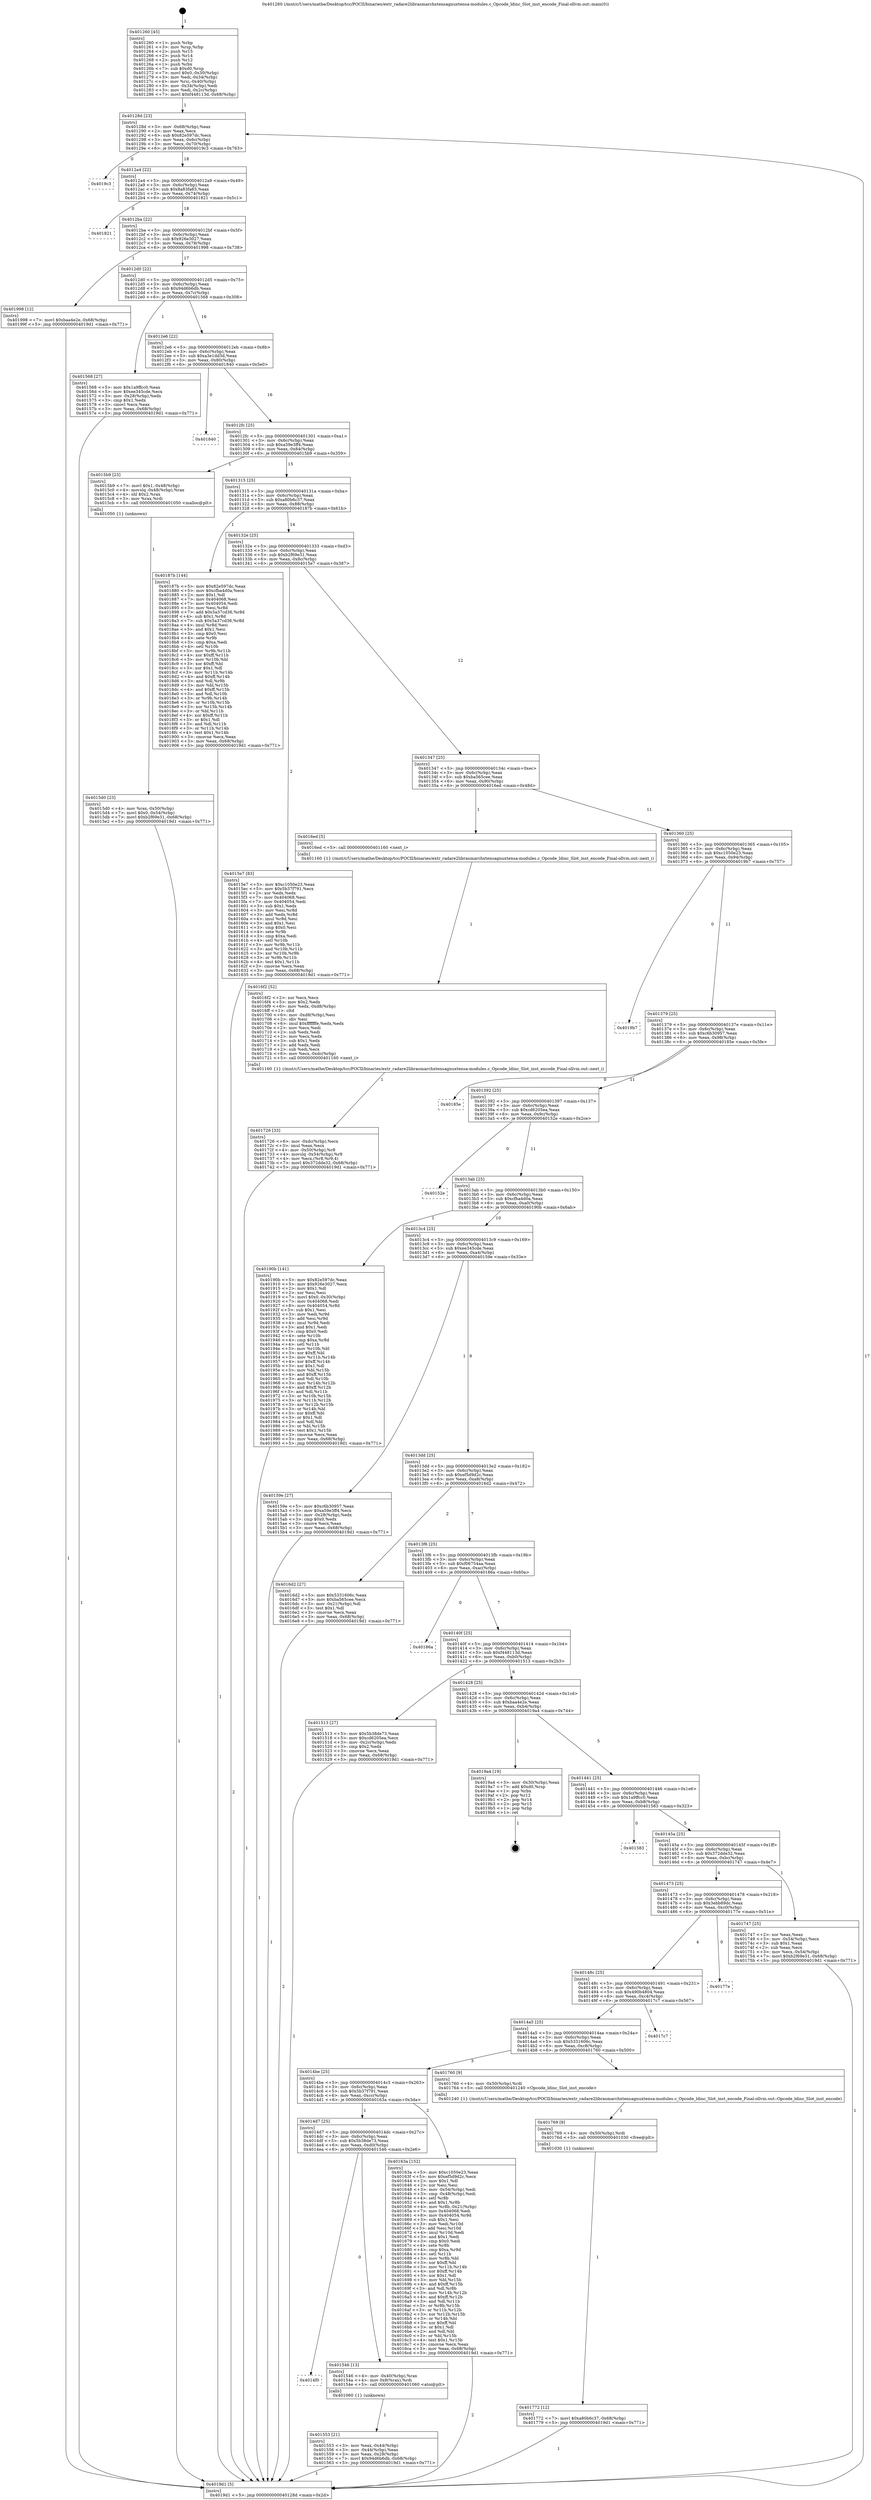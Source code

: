 digraph "0x401260" {
  label = "0x401260 (/mnt/c/Users/mathe/Desktop/tcc/POCII/binaries/extr_radare2librasmarchxtensagnuxtensa-modules.c_Opcode_ldinc_Slot_inst_encode_Final-ollvm.out::main(0))"
  labelloc = "t"
  node[shape=record]

  Entry [label="",width=0.3,height=0.3,shape=circle,fillcolor=black,style=filled]
  "0x40128d" [label="{
     0x40128d [23]\l
     | [instrs]\l
     &nbsp;&nbsp;0x40128d \<+3\>: mov -0x68(%rbp),%eax\l
     &nbsp;&nbsp;0x401290 \<+2\>: mov %eax,%ecx\l
     &nbsp;&nbsp;0x401292 \<+6\>: sub $0x82e597dc,%ecx\l
     &nbsp;&nbsp;0x401298 \<+3\>: mov %eax,-0x6c(%rbp)\l
     &nbsp;&nbsp;0x40129b \<+3\>: mov %ecx,-0x70(%rbp)\l
     &nbsp;&nbsp;0x40129e \<+6\>: je 00000000004019c3 \<main+0x763\>\l
  }"]
  "0x4019c3" [label="{
     0x4019c3\l
  }", style=dashed]
  "0x4012a4" [label="{
     0x4012a4 [22]\l
     | [instrs]\l
     &nbsp;&nbsp;0x4012a4 \<+5\>: jmp 00000000004012a9 \<main+0x49\>\l
     &nbsp;&nbsp;0x4012a9 \<+3\>: mov -0x6c(%rbp),%eax\l
     &nbsp;&nbsp;0x4012ac \<+5\>: sub $0x8a83fa65,%eax\l
     &nbsp;&nbsp;0x4012b1 \<+3\>: mov %eax,-0x74(%rbp)\l
     &nbsp;&nbsp;0x4012b4 \<+6\>: je 0000000000401821 \<main+0x5c1\>\l
  }"]
  Exit [label="",width=0.3,height=0.3,shape=circle,fillcolor=black,style=filled,peripheries=2]
  "0x401821" [label="{
     0x401821\l
  }", style=dashed]
  "0x4012ba" [label="{
     0x4012ba [22]\l
     | [instrs]\l
     &nbsp;&nbsp;0x4012ba \<+5\>: jmp 00000000004012bf \<main+0x5f\>\l
     &nbsp;&nbsp;0x4012bf \<+3\>: mov -0x6c(%rbp),%eax\l
     &nbsp;&nbsp;0x4012c2 \<+5\>: sub $0x926e3027,%eax\l
     &nbsp;&nbsp;0x4012c7 \<+3\>: mov %eax,-0x78(%rbp)\l
     &nbsp;&nbsp;0x4012ca \<+6\>: je 0000000000401998 \<main+0x738\>\l
  }"]
  "0x401772" [label="{
     0x401772 [12]\l
     | [instrs]\l
     &nbsp;&nbsp;0x401772 \<+7\>: movl $0xa80b6c37,-0x68(%rbp)\l
     &nbsp;&nbsp;0x401779 \<+5\>: jmp 00000000004019d1 \<main+0x771\>\l
  }"]
  "0x401998" [label="{
     0x401998 [12]\l
     | [instrs]\l
     &nbsp;&nbsp;0x401998 \<+7\>: movl $0xbaa4e2e,-0x68(%rbp)\l
     &nbsp;&nbsp;0x40199f \<+5\>: jmp 00000000004019d1 \<main+0x771\>\l
  }"]
  "0x4012d0" [label="{
     0x4012d0 [22]\l
     | [instrs]\l
     &nbsp;&nbsp;0x4012d0 \<+5\>: jmp 00000000004012d5 \<main+0x75\>\l
     &nbsp;&nbsp;0x4012d5 \<+3\>: mov -0x6c(%rbp),%eax\l
     &nbsp;&nbsp;0x4012d8 \<+5\>: sub $0x94d6b6db,%eax\l
     &nbsp;&nbsp;0x4012dd \<+3\>: mov %eax,-0x7c(%rbp)\l
     &nbsp;&nbsp;0x4012e0 \<+6\>: je 0000000000401568 \<main+0x308\>\l
  }"]
  "0x401769" [label="{
     0x401769 [9]\l
     | [instrs]\l
     &nbsp;&nbsp;0x401769 \<+4\>: mov -0x50(%rbp),%rdi\l
     &nbsp;&nbsp;0x40176d \<+5\>: call 0000000000401030 \<free@plt\>\l
     | [calls]\l
     &nbsp;&nbsp;0x401030 \{1\} (unknown)\l
  }"]
  "0x401568" [label="{
     0x401568 [27]\l
     | [instrs]\l
     &nbsp;&nbsp;0x401568 \<+5\>: mov $0x1a9ffcc0,%eax\l
     &nbsp;&nbsp;0x40156d \<+5\>: mov $0xee345cde,%ecx\l
     &nbsp;&nbsp;0x401572 \<+3\>: mov -0x28(%rbp),%edx\l
     &nbsp;&nbsp;0x401575 \<+3\>: cmp $0x1,%edx\l
     &nbsp;&nbsp;0x401578 \<+3\>: cmovl %ecx,%eax\l
     &nbsp;&nbsp;0x40157b \<+3\>: mov %eax,-0x68(%rbp)\l
     &nbsp;&nbsp;0x40157e \<+5\>: jmp 00000000004019d1 \<main+0x771\>\l
  }"]
  "0x4012e6" [label="{
     0x4012e6 [22]\l
     | [instrs]\l
     &nbsp;&nbsp;0x4012e6 \<+5\>: jmp 00000000004012eb \<main+0x8b\>\l
     &nbsp;&nbsp;0x4012eb \<+3\>: mov -0x6c(%rbp),%eax\l
     &nbsp;&nbsp;0x4012ee \<+5\>: sub $0xa3e1dd3d,%eax\l
     &nbsp;&nbsp;0x4012f3 \<+3\>: mov %eax,-0x80(%rbp)\l
     &nbsp;&nbsp;0x4012f6 \<+6\>: je 0000000000401840 \<main+0x5e0\>\l
  }"]
  "0x401726" [label="{
     0x401726 [33]\l
     | [instrs]\l
     &nbsp;&nbsp;0x401726 \<+6\>: mov -0xdc(%rbp),%ecx\l
     &nbsp;&nbsp;0x40172c \<+3\>: imul %eax,%ecx\l
     &nbsp;&nbsp;0x40172f \<+4\>: mov -0x50(%rbp),%r8\l
     &nbsp;&nbsp;0x401733 \<+4\>: movslq -0x54(%rbp),%r9\l
     &nbsp;&nbsp;0x401737 \<+4\>: mov %ecx,(%r8,%r9,4)\l
     &nbsp;&nbsp;0x40173b \<+7\>: movl $0x372dde32,-0x68(%rbp)\l
     &nbsp;&nbsp;0x401742 \<+5\>: jmp 00000000004019d1 \<main+0x771\>\l
  }"]
  "0x401840" [label="{
     0x401840\l
  }", style=dashed]
  "0x4012fc" [label="{
     0x4012fc [25]\l
     | [instrs]\l
     &nbsp;&nbsp;0x4012fc \<+5\>: jmp 0000000000401301 \<main+0xa1\>\l
     &nbsp;&nbsp;0x401301 \<+3\>: mov -0x6c(%rbp),%eax\l
     &nbsp;&nbsp;0x401304 \<+5\>: sub $0xa59e3ff4,%eax\l
     &nbsp;&nbsp;0x401309 \<+6\>: mov %eax,-0x84(%rbp)\l
     &nbsp;&nbsp;0x40130f \<+6\>: je 00000000004015b9 \<main+0x359\>\l
  }"]
  "0x4016f2" [label="{
     0x4016f2 [52]\l
     | [instrs]\l
     &nbsp;&nbsp;0x4016f2 \<+2\>: xor %ecx,%ecx\l
     &nbsp;&nbsp;0x4016f4 \<+5\>: mov $0x2,%edx\l
     &nbsp;&nbsp;0x4016f9 \<+6\>: mov %edx,-0xd8(%rbp)\l
     &nbsp;&nbsp;0x4016ff \<+1\>: cltd\l
     &nbsp;&nbsp;0x401700 \<+6\>: mov -0xd8(%rbp),%esi\l
     &nbsp;&nbsp;0x401706 \<+2\>: idiv %esi\l
     &nbsp;&nbsp;0x401708 \<+6\>: imul $0xfffffffe,%edx,%edx\l
     &nbsp;&nbsp;0x40170e \<+2\>: mov %ecx,%edi\l
     &nbsp;&nbsp;0x401710 \<+2\>: sub %edx,%edi\l
     &nbsp;&nbsp;0x401712 \<+2\>: mov %ecx,%edx\l
     &nbsp;&nbsp;0x401714 \<+3\>: sub $0x1,%edx\l
     &nbsp;&nbsp;0x401717 \<+2\>: add %edx,%edi\l
     &nbsp;&nbsp;0x401719 \<+2\>: sub %edi,%ecx\l
     &nbsp;&nbsp;0x40171b \<+6\>: mov %ecx,-0xdc(%rbp)\l
     &nbsp;&nbsp;0x401721 \<+5\>: call 0000000000401160 \<next_i\>\l
     | [calls]\l
     &nbsp;&nbsp;0x401160 \{1\} (/mnt/c/Users/mathe/Desktop/tcc/POCII/binaries/extr_radare2librasmarchxtensagnuxtensa-modules.c_Opcode_ldinc_Slot_inst_encode_Final-ollvm.out::next_i)\l
  }"]
  "0x4015b9" [label="{
     0x4015b9 [23]\l
     | [instrs]\l
     &nbsp;&nbsp;0x4015b9 \<+7\>: movl $0x1,-0x48(%rbp)\l
     &nbsp;&nbsp;0x4015c0 \<+4\>: movslq -0x48(%rbp),%rax\l
     &nbsp;&nbsp;0x4015c4 \<+4\>: shl $0x2,%rax\l
     &nbsp;&nbsp;0x4015c8 \<+3\>: mov %rax,%rdi\l
     &nbsp;&nbsp;0x4015cb \<+5\>: call 0000000000401050 \<malloc@plt\>\l
     | [calls]\l
     &nbsp;&nbsp;0x401050 \{1\} (unknown)\l
  }"]
  "0x401315" [label="{
     0x401315 [25]\l
     | [instrs]\l
     &nbsp;&nbsp;0x401315 \<+5\>: jmp 000000000040131a \<main+0xba\>\l
     &nbsp;&nbsp;0x40131a \<+3\>: mov -0x6c(%rbp),%eax\l
     &nbsp;&nbsp;0x40131d \<+5\>: sub $0xa80b6c37,%eax\l
     &nbsp;&nbsp;0x401322 \<+6\>: mov %eax,-0x88(%rbp)\l
     &nbsp;&nbsp;0x401328 \<+6\>: je 000000000040187b \<main+0x61b\>\l
  }"]
  "0x4015d0" [label="{
     0x4015d0 [23]\l
     | [instrs]\l
     &nbsp;&nbsp;0x4015d0 \<+4\>: mov %rax,-0x50(%rbp)\l
     &nbsp;&nbsp;0x4015d4 \<+7\>: movl $0x0,-0x54(%rbp)\l
     &nbsp;&nbsp;0x4015db \<+7\>: movl $0xb2f69e31,-0x68(%rbp)\l
     &nbsp;&nbsp;0x4015e2 \<+5\>: jmp 00000000004019d1 \<main+0x771\>\l
  }"]
  "0x40187b" [label="{
     0x40187b [144]\l
     | [instrs]\l
     &nbsp;&nbsp;0x40187b \<+5\>: mov $0x82e597dc,%eax\l
     &nbsp;&nbsp;0x401880 \<+5\>: mov $0xcfba4d0a,%ecx\l
     &nbsp;&nbsp;0x401885 \<+2\>: mov $0x1,%dl\l
     &nbsp;&nbsp;0x401887 \<+7\>: mov 0x404068,%esi\l
     &nbsp;&nbsp;0x40188e \<+7\>: mov 0x404054,%edi\l
     &nbsp;&nbsp;0x401895 \<+3\>: mov %esi,%r8d\l
     &nbsp;&nbsp;0x401898 \<+7\>: add $0x5a37cd36,%r8d\l
     &nbsp;&nbsp;0x40189f \<+4\>: sub $0x1,%r8d\l
     &nbsp;&nbsp;0x4018a3 \<+7\>: sub $0x5a37cd36,%r8d\l
     &nbsp;&nbsp;0x4018aa \<+4\>: imul %r8d,%esi\l
     &nbsp;&nbsp;0x4018ae \<+3\>: and $0x1,%esi\l
     &nbsp;&nbsp;0x4018b1 \<+3\>: cmp $0x0,%esi\l
     &nbsp;&nbsp;0x4018b4 \<+4\>: sete %r9b\l
     &nbsp;&nbsp;0x4018b8 \<+3\>: cmp $0xa,%edi\l
     &nbsp;&nbsp;0x4018bb \<+4\>: setl %r10b\l
     &nbsp;&nbsp;0x4018bf \<+3\>: mov %r9b,%r11b\l
     &nbsp;&nbsp;0x4018c2 \<+4\>: xor $0xff,%r11b\l
     &nbsp;&nbsp;0x4018c6 \<+3\>: mov %r10b,%bl\l
     &nbsp;&nbsp;0x4018c9 \<+3\>: xor $0xff,%bl\l
     &nbsp;&nbsp;0x4018cc \<+3\>: xor $0x1,%dl\l
     &nbsp;&nbsp;0x4018cf \<+3\>: mov %r11b,%r14b\l
     &nbsp;&nbsp;0x4018d2 \<+4\>: and $0xff,%r14b\l
     &nbsp;&nbsp;0x4018d6 \<+3\>: and %dl,%r9b\l
     &nbsp;&nbsp;0x4018d9 \<+3\>: mov %bl,%r15b\l
     &nbsp;&nbsp;0x4018dc \<+4\>: and $0xff,%r15b\l
     &nbsp;&nbsp;0x4018e0 \<+3\>: and %dl,%r10b\l
     &nbsp;&nbsp;0x4018e3 \<+3\>: or %r9b,%r14b\l
     &nbsp;&nbsp;0x4018e6 \<+3\>: or %r10b,%r15b\l
     &nbsp;&nbsp;0x4018e9 \<+3\>: xor %r15b,%r14b\l
     &nbsp;&nbsp;0x4018ec \<+3\>: or %bl,%r11b\l
     &nbsp;&nbsp;0x4018ef \<+4\>: xor $0xff,%r11b\l
     &nbsp;&nbsp;0x4018f3 \<+3\>: or $0x1,%dl\l
     &nbsp;&nbsp;0x4018f6 \<+3\>: and %dl,%r11b\l
     &nbsp;&nbsp;0x4018f9 \<+3\>: or %r11b,%r14b\l
     &nbsp;&nbsp;0x4018fc \<+4\>: test $0x1,%r14b\l
     &nbsp;&nbsp;0x401900 \<+3\>: cmovne %ecx,%eax\l
     &nbsp;&nbsp;0x401903 \<+3\>: mov %eax,-0x68(%rbp)\l
     &nbsp;&nbsp;0x401906 \<+5\>: jmp 00000000004019d1 \<main+0x771\>\l
  }"]
  "0x40132e" [label="{
     0x40132e [25]\l
     | [instrs]\l
     &nbsp;&nbsp;0x40132e \<+5\>: jmp 0000000000401333 \<main+0xd3\>\l
     &nbsp;&nbsp;0x401333 \<+3\>: mov -0x6c(%rbp),%eax\l
     &nbsp;&nbsp;0x401336 \<+5\>: sub $0xb2f69e31,%eax\l
     &nbsp;&nbsp;0x40133b \<+6\>: mov %eax,-0x8c(%rbp)\l
     &nbsp;&nbsp;0x401341 \<+6\>: je 00000000004015e7 \<main+0x387\>\l
  }"]
  "0x401553" [label="{
     0x401553 [21]\l
     | [instrs]\l
     &nbsp;&nbsp;0x401553 \<+3\>: mov %eax,-0x44(%rbp)\l
     &nbsp;&nbsp;0x401556 \<+3\>: mov -0x44(%rbp),%eax\l
     &nbsp;&nbsp;0x401559 \<+3\>: mov %eax,-0x28(%rbp)\l
     &nbsp;&nbsp;0x40155c \<+7\>: movl $0x94d6b6db,-0x68(%rbp)\l
     &nbsp;&nbsp;0x401563 \<+5\>: jmp 00000000004019d1 \<main+0x771\>\l
  }"]
  "0x4015e7" [label="{
     0x4015e7 [83]\l
     | [instrs]\l
     &nbsp;&nbsp;0x4015e7 \<+5\>: mov $0xc1050e23,%eax\l
     &nbsp;&nbsp;0x4015ec \<+5\>: mov $0x5b37f791,%ecx\l
     &nbsp;&nbsp;0x4015f1 \<+2\>: xor %edx,%edx\l
     &nbsp;&nbsp;0x4015f3 \<+7\>: mov 0x404068,%esi\l
     &nbsp;&nbsp;0x4015fa \<+7\>: mov 0x404054,%edi\l
     &nbsp;&nbsp;0x401601 \<+3\>: sub $0x1,%edx\l
     &nbsp;&nbsp;0x401604 \<+3\>: mov %esi,%r8d\l
     &nbsp;&nbsp;0x401607 \<+3\>: add %edx,%r8d\l
     &nbsp;&nbsp;0x40160a \<+4\>: imul %r8d,%esi\l
     &nbsp;&nbsp;0x40160e \<+3\>: and $0x1,%esi\l
     &nbsp;&nbsp;0x401611 \<+3\>: cmp $0x0,%esi\l
     &nbsp;&nbsp;0x401614 \<+4\>: sete %r9b\l
     &nbsp;&nbsp;0x401618 \<+3\>: cmp $0xa,%edi\l
     &nbsp;&nbsp;0x40161b \<+4\>: setl %r10b\l
     &nbsp;&nbsp;0x40161f \<+3\>: mov %r9b,%r11b\l
     &nbsp;&nbsp;0x401622 \<+3\>: and %r10b,%r11b\l
     &nbsp;&nbsp;0x401625 \<+3\>: xor %r10b,%r9b\l
     &nbsp;&nbsp;0x401628 \<+3\>: or %r9b,%r11b\l
     &nbsp;&nbsp;0x40162b \<+4\>: test $0x1,%r11b\l
     &nbsp;&nbsp;0x40162f \<+3\>: cmovne %ecx,%eax\l
     &nbsp;&nbsp;0x401632 \<+3\>: mov %eax,-0x68(%rbp)\l
     &nbsp;&nbsp;0x401635 \<+5\>: jmp 00000000004019d1 \<main+0x771\>\l
  }"]
  "0x401347" [label="{
     0x401347 [25]\l
     | [instrs]\l
     &nbsp;&nbsp;0x401347 \<+5\>: jmp 000000000040134c \<main+0xec\>\l
     &nbsp;&nbsp;0x40134c \<+3\>: mov -0x6c(%rbp),%eax\l
     &nbsp;&nbsp;0x40134f \<+5\>: sub $0xba565cee,%eax\l
     &nbsp;&nbsp;0x401354 \<+6\>: mov %eax,-0x90(%rbp)\l
     &nbsp;&nbsp;0x40135a \<+6\>: je 00000000004016ed \<main+0x48d\>\l
  }"]
  "0x4014f0" [label="{
     0x4014f0\l
  }", style=dashed]
  "0x4016ed" [label="{
     0x4016ed [5]\l
     | [instrs]\l
     &nbsp;&nbsp;0x4016ed \<+5\>: call 0000000000401160 \<next_i\>\l
     | [calls]\l
     &nbsp;&nbsp;0x401160 \{1\} (/mnt/c/Users/mathe/Desktop/tcc/POCII/binaries/extr_radare2librasmarchxtensagnuxtensa-modules.c_Opcode_ldinc_Slot_inst_encode_Final-ollvm.out::next_i)\l
  }"]
  "0x401360" [label="{
     0x401360 [25]\l
     | [instrs]\l
     &nbsp;&nbsp;0x401360 \<+5\>: jmp 0000000000401365 \<main+0x105\>\l
     &nbsp;&nbsp;0x401365 \<+3\>: mov -0x6c(%rbp),%eax\l
     &nbsp;&nbsp;0x401368 \<+5\>: sub $0xc1050e23,%eax\l
     &nbsp;&nbsp;0x40136d \<+6\>: mov %eax,-0x94(%rbp)\l
     &nbsp;&nbsp;0x401373 \<+6\>: je 00000000004019b7 \<main+0x757\>\l
  }"]
  "0x401546" [label="{
     0x401546 [13]\l
     | [instrs]\l
     &nbsp;&nbsp;0x401546 \<+4\>: mov -0x40(%rbp),%rax\l
     &nbsp;&nbsp;0x40154a \<+4\>: mov 0x8(%rax),%rdi\l
     &nbsp;&nbsp;0x40154e \<+5\>: call 0000000000401060 \<atoi@plt\>\l
     | [calls]\l
     &nbsp;&nbsp;0x401060 \{1\} (unknown)\l
  }"]
  "0x4019b7" [label="{
     0x4019b7\l
  }", style=dashed]
  "0x401379" [label="{
     0x401379 [25]\l
     | [instrs]\l
     &nbsp;&nbsp;0x401379 \<+5\>: jmp 000000000040137e \<main+0x11e\>\l
     &nbsp;&nbsp;0x40137e \<+3\>: mov -0x6c(%rbp),%eax\l
     &nbsp;&nbsp;0x401381 \<+5\>: sub $0xc6b30957,%eax\l
     &nbsp;&nbsp;0x401386 \<+6\>: mov %eax,-0x98(%rbp)\l
     &nbsp;&nbsp;0x40138c \<+6\>: je 000000000040185e \<main+0x5fe\>\l
  }"]
  "0x4014d7" [label="{
     0x4014d7 [25]\l
     | [instrs]\l
     &nbsp;&nbsp;0x4014d7 \<+5\>: jmp 00000000004014dc \<main+0x27c\>\l
     &nbsp;&nbsp;0x4014dc \<+3\>: mov -0x6c(%rbp),%eax\l
     &nbsp;&nbsp;0x4014df \<+5\>: sub $0x5b38de73,%eax\l
     &nbsp;&nbsp;0x4014e4 \<+6\>: mov %eax,-0xd0(%rbp)\l
     &nbsp;&nbsp;0x4014ea \<+6\>: je 0000000000401546 \<main+0x2e6\>\l
  }"]
  "0x40185e" [label="{
     0x40185e\l
  }", style=dashed]
  "0x401392" [label="{
     0x401392 [25]\l
     | [instrs]\l
     &nbsp;&nbsp;0x401392 \<+5\>: jmp 0000000000401397 \<main+0x137\>\l
     &nbsp;&nbsp;0x401397 \<+3\>: mov -0x6c(%rbp),%eax\l
     &nbsp;&nbsp;0x40139a \<+5\>: sub $0xcd6205ea,%eax\l
     &nbsp;&nbsp;0x40139f \<+6\>: mov %eax,-0x9c(%rbp)\l
     &nbsp;&nbsp;0x4013a5 \<+6\>: je 000000000040152e \<main+0x2ce\>\l
  }"]
  "0x40163a" [label="{
     0x40163a [152]\l
     | [instrs]\l
     &nbsp;&nbsp;0x40163a \<+5\>: mov $0xc1050e23,%eax\l
     &nbsp;&nbsp;0x40163f \<+5\>: mov $0xef5d9d2c,%ecx\l
     &nbsp;&nbsp;0x401644 \<+2\>: mov $0x1,%dl\l
     &nbsp;&nbsp;0x401646 \<+2\>: xor %esi,%esi\l
     &nbsp;&nbsp;0x401648 \<+3\>: mov -0x54(%rbp),%edi\l
     &nbsp;&nbsp;0x40164b \<+3\>: cmp -0x48(%rbp),%edi\l
     &nbsp;&nbsp;0x40164e \<+4\>: setl %r8b\l
     &nbsp;&nbsp;0x401652 \<+4\>: and $0x1,%r8b\l
     &nbsp;&nbsp;0x401656 \<+4\>: mov %r8b,-0x21(%rbp)\l
     &nbsp;&nbsp;0x40165a \<+7\>: mov 0x404068,%edi\l
     &nbsp;&nbsp;0x401661 \<+8\>: mov 0x404054,%r9d\l
     &nbsp;&nbsp;0x401669 \<+3\>: sub $0x1,%esi\l
     &nbsp;&nbsp;0x40166c \<+3\>: mov %edi,%r10d\l
     &nbsp;&nbsp;0x40166f \<+3\>: add %esi,%r10d\l
     &nbsp;&nbsp;0x401672 \<+4\>: imul %r10d,%edi\l
     &nbsp;&nbsp;0x401676 \<+3\>: and $0x1,%edi\l
     &nbsp;&nbsp;0x401679 \<+3\>: cmp $0x0,%edi\l
     &nbsp;&nbsp;0x40167c \<+4\>: sete %r8b\l
     &nbsp;&nbsp;0x401680 \<+4\>: cmp $0xa,%r9d\l
     &nbsp;&nbsp;0x401684 \<+4\>: setl %r11b\l
     &nbsp;&nbsp;0x401688 \<+3\>: mov %r8b,%bl\l
     &nbsp;&nbsp;0x40168b \<+3\>: xor $0xff,%bl\l
     &nbsp;&nbsp;0x40168e \<+3\>: mov %r11b,%r14b\l
     &nbsp;&nbsp;0x401691 \<+4\>: xor $0xff,%r14b\l
     &nbsp;&nbsp;0x401695 \<+3\>: xor $0x1,%dl\l
     &nbsp;&nbsp;0x401698 \<+3\>: mov %bl,%r15b\l
     &nbsp;&nbsp;0x40169b \<+4\>: and $0xff,%r15b\l
     &nbsp;&nbsp;0x40169f \<+3\>: and %dl,%r8b\l
     &nbsp;&nbsp;0x4016a2 \<+3\>: mov %r14b,%r12b\l
     &nbsp;&nbsp;0x4016a5 \<+4\>: and $0xff,%r12b\l
     &nbsp;&nbsp;0x4016a9 \<+3\>: and %dl,%r11b\l
     &nbsp;&nbsp;0x4016ac \<+3\>: or %r8b,%r15b\l
     &nbsp;&nbsp;0x4016af \<+3\>: or %r11b,%r12b\l
     &nbsp;&nbsp;0x4016b2 \<+3\>: xor %r12b,%r15b\l
     &nbsp;&nbsp;0x4016b5 \<+3\>: or %r14b,%bl\l
     &nbsp;&nbsp;0x4016b8 \<+3\>: xor $0xff,%bl\l
     &nbsp;&nbsp;0x4016bb \<+3\>: or $0x1,%dl\l
     &nbsp;&nbsp;0x4016be \<+2\>: and %dl,%bl\l
     &nbsp;&nbsp;0x4016c0 \<+3\>: or %bl,%r15b\l
     &nbsp;&nbsp;0x4016c3 \<+4\>: test $0x1,%r15b\l
     &nbsp;&nbsp;0x4016c7 \<+3\>: cmovne %ecx,%eax\l
     &nbsp;&nbsp;0x4016ca \<+3\>: mov %eax,-0x68(%rbp)\l
     &nbsp;&nbsp;0x4016cd \<+5\>: jmp 00000000004019d1 \<main+0x771\>\l
  }"]
  "0x40152e" [label="{
     0x40152e\l
  }", style=dashed]
  "0x4013ab" [label="{
     0x4013ab [25]\l
     | [instrs]\l
     &nbsp;&nbsp;0x4013ab \<+5\>: jmp 00000000004013b0 \<main+0x150\>\l
     &nbsp;&nbsp;0x4013b0 \<+3\>: mov -0x6c(%rbp),%eax\l
     &nbsp;&nbsp;0x4013b3 \<+5\>: sub $0xcfba4d0a,%eax\l
     &nbsp;&nbsp;0x4013b8 \<+6\>: mov %eax,-0xa0(%rbp)\l
     &nbsp;&nbsp;0x4013be \<+6\>: je 000000000040190b \<main+0x6ab\>\l
  }"]
  "0x4014be" [label="{
     0x4014be [25]\l
     | [instrs]\l
     &nbsp;&nbsp;0x4014be \<+5\>: jmp 00000000004014c3 \<main+0x263\>\l
     &nbsp;&nbsp;0x4014c3 \<+3\>: mov -0x6c(%rbp),%eax\l
     &nbsp;&nbsp;0x4014c6 \<+5\>: sub $0x5b37f791,%eax\l
     &nbsp;&nbsp;0x4014cb \<+6\>: mov %eax,-0xcc(%rbp)\l
     &nbsp;&nbsp;0x4014d1 \<+6\>: je 000000000040163a \<main+0x3da\>\l
  }"]
  "0x40190b" [label="{
     0x40190b [141]\l
     | [instrs]\l
     &nbsp;&nbsp;0x40190b \<+5\>: mov $0x82e597dc,%eax\l
     &nbsp;&nbsp;0x401910 \<+5\>: mov $0x926e3027,%ecx\l
     &nbsp;&nbsp;0x401915 \<+2\>: mov $0x1,%dl\l
     &nbsp;&nbsp;0x401917 \<+2\>: xor %esi,%esi\l
     &nbsp;&nbsp;0x401919 \<+7\>: movl $0x0,-0x30(%rbp)\l
     &nbsp;&nbsp;0x401920 \<+7\>: mov 0x404068,%edi\l
     &nbsp;&nbsp;0x401927 \<+8\>: mov 0x404054,%r8d\l
     &nbsp;&nbsp;0x40192f \<+3\>: sub $0x1,%esi\l
     &nbsp;&nbsp;0x401932 \<+3\>: mov %edi,%r9d\l
     &nbsp;&nbsp;0x401935 \<+3\>: add %esi,%r9d\l
     &nbsp;&nbsp;0x401938 \<+4\>: imul %r9d,%edi\l
     &nbsp;&nbsp;0x40193c \<+3\>: and $0x1,%edi\l
     &nbsp;&nbsp;0x40193f \<+3\>: cmp $0x0,%edi\l
     &nbsp;&nbsp;0x401942 \<+4\>: sete %r10b\l
     &nbsp;&nbsp;0x401946 \<+4\>: cmp $0xa,%r8d\l
     &nbsp;&nbsp;0x40194a \<+4\>: setl %r11b\l
     &nbsp;&nbsp;0x40194e \<+3\>: mov %r10b,%bl\l
     &nbsp;&nbsp;0x401951 \<+3\>: xor $0xff,%bl\l
     &nbsp;&nbsp;0x401954 \<+3\>: mov %r11b,%r14b\l
     &nbsp;&nbsp;0x401957 \<+4\>: xor $0xff,%r14b\l
     &nbsp;&nbsp;0x40195b \<+3\>: xor $0x1,%dl\l
     &nbsp;&nbsp;0x40195e \<+3\>: mov %bl,%r15b\l
     &nbsp;&nbsp;0x401961 \<+4\>: and $0xff,%r15b\l
     &nbsp;&nbsp;0x401965 \<+3\>: and %dl,%r10b\l
     &nbsp;&nbsp;0x401968 \<+3\>: mov %r14b,%r12b\l
     &nbsp;&nbsp;0x40196b \<+4\>: and $0xff,%r12b\l
     &nbsp;&nbsp;0x40196f \<+3\>: and %dl,%r11b\l
     &nbsp;&nbsp;0x401972 \<+3\>: or %r10b,%r15b\l
     &nbsp;&nbsp;0x401975 \<+3\>: or %r11b,%r12b\l
     &nbsp;&nbsp;0x401978 \<+3\>: xor %r12b,%r15b\l
     &nbsp;&nbsp;0x40197b \<+3\>: or %r14b,%bl\l
     &nbsp;&nbsp;0x40197e \<+3\>: xor $0xff,%bl\l
     &nbsp;&nbsp;0x401981 \<+3\>: or $0x1,%dl\l
     &nbsp;&nbsp;0x401984 \<+2\>: and %dl,%bl\l
     &nbsp;&nbsp;0x401986 \<+3\>: or %bl,%r15b\l
     &nbsp;&nbsp;0x401989 \<+4\>: test $0x1,%r15b\l
     &nbsp;&nbsp;0x40198d \<+3\>: cmovne %ecx,%eax\l
     &nbsp;&nbsp;0x401990 \<+3\>: mov %eax,-0x68(%rbp)\l
     &nbsp;&nbsp;0x401993 \<+5\>: jmp 00000000004019d1 \<main+0x771\>\l
  }"]
  "0x4013c4" [label="{
     0x4013c4 [25]\l
     | [instrs]\l
     &nbsp;&nbsp;0x4013c4 \<+5\>: jmp 00000000004013c9 \<main+0x169\>\l
     &nbsp;&nbsp;0x4013c9 \<+3\>: mov -0x6c(%rbp),%eax\l
     &nbsp;&nbsp;0x4013cc \<+5\>: sub $0xee345cde,%eax\l
     &nbsp;&nbsp;0x4013d1 \<+6\>: mov %eax,-0xa4(%rbp)\l
     &nbsp;&nbsp;0x4013d7 \<+6\>: je 000000000040159e \<main+0x33e\>\l
  }"]
  "0x401760" [label="{
     0x401760 [9]\l
     | [instrs]\l
     &nbsp;&nbsp;0x401760 \<+4\>: mov -0x50(%rbp),%rdi\l
     &nbsp;&nbsp;0x401764 \<+5\>: call 0000000000401240 \<Opcode_ldinc_Slot_inst_encode\>\l
     | [calls]\l
     &nbsp;&nbsp;0x401240 \{1\} (/mnt/c/Users/mathe/Desktop/tcc/POCII/binaries/extr_radare2librasmarchxtensagnuxtensa-modules.c_Opcode_ldinc_Slot_inst_encode_Final-ollvm.out::Opcode_ldinc_Slot_inst_encode)\l
  }"]
  "0x40159e" [label="{
     0x40159e [27]\l
     | [instrs]\l
     &nbsp;&nbsp;0x40159e \<+5\>: mov $0xc6b30957,%eax\l
     &nbsp;&nbsp;0x4015a3 \<+5\>: mov $0xa59e3ff4,%ecx\l
     &nbsp;&nbsp;0x4015a8 \<+3\>: mov -0x28(%rbp),%edx\l
     &nbsp;&nbsp;0x4015ab \<+3\>: cmp $0x0,%edx\l
     &nbsp;&nbsp;0x4015ae \<+3\>: cmove %ecx,%eax\l
     &nbsp;&nbsp;0x4015b1 \<+3\>: mov %eax,-0x68(%rbp)\l
     &nbsp;&nbsp;0x4015b4 \<+5\>: jmp 00000000004019d1 \<main+0x771\>\l
  }"]
  "0x4013dd" [label="{
     0x4013dd [25]\l
     | [instrs]\l
     &nbsp;&nbsp;0x4013dd \<+5\>: jmp 00000000004013e2 \<main+0x182\>\l
     &nbsp;&nbsp;0x4013e2 \<+3\>: mov -0x6c(%rbp),%eax\l
     &nbsp;&nbsp;0x4013e5 \<+5\>: sub $0xef5d9d2c,%eax\l
     &nbsp;&nbsp;0x4013ea \<+6\>: mov %eax,-0xa8(%rbp)\l
     &nbsp;&nbsp;0x4013f0 \<+6\>: je 00000000004016d2 \<main+0x472\>\l
  }"]
  "0x4014a5" [label="{
     0x4014a5 [25]\l
     | [instrs]\l
     &nbsp;&nbsp;0x4014a5 \<+5\>: jmp 00000000004014aa \<main+0x24a\>\l
     &nbsp;&nbsp;0x4014aa \<+3\>: mov -0x6c(%rbp),%eax\l
     &nbsp;&nbsp;0x4014ad \<+5\>: sub $0x5331606c,%eax\l
     &nbsp;&nbsp;0x4014b2 \<+6\>: mov %eax,-0xc8(%rbp)\l
     &nbsp;&nbsp;0x4014b8 \<+6\>: je 0000000000401760 \<main+0x500\>\l
  }"]
  "0x4016d2" [label="{
     0x4016d2 [27]\l
     | [instrs]\l
     &nbsp;&nbsp;0x4016d2 \<+5\>: mov $0x5331606c,%eax\l
     &nbsp;&nbsp;0x4016d7 \<+5\>: mov $0xba565cee,%ecx\l
     &nbsp;&nbsp;0x4016dc \<+3\>: mov -0x21(%rbp),%dl\l
     &nbsp;&nbsp;0x4016df \<+3\>: test $0x1,%dl\l
     &nbsp;&nbsp;0x4016e2 \<+3\>: cmovne %ecx,%eax\l
     &nbsp;&nbsp;0x4016e5 \<+3\>: mov %eax,-0x68(%rbp)\l
     &nbsp;&nbsp;0x4016e8 \<+5\>: jmp 00000000004019d1 \<main+0x771\>\l
  }"]
  "0x4013f6" [label="{
     0x4013f6 [25]\l
     | [instrs]\l
     &nbsp;&nbsp;0x4013f6 \<+5\>: jmp 00000000004013fb \<main+0x19b\>\l
     &nbsp;&nbsp;0x4013fb \<+3\>: mov -0x6c(%rbp),%eax\l
     &nbsp;&nbsp;0x4013fe \<+5\>: sub $0xf06754aa,%eax\l
     &nbsp;&nbsp;0x401403 \<+6\>: mov %eax,-0xac(%rbp)\l
     &nbsp;&nbsp;0x401409 \<+6\>: je 000000000040186a \<main+0x60a\>\l
  }"]
  "0x4017c7" [label="{
     0x4017c7\l
  }", style=dashed]
  "0x40186a" [label="{
     0x40186a\l
  }", style=dashed]
  "0x40140f" [label="{
     0x40140f [25]\l
     | [instrs]\l
     &nbsp;&nbsp;0x40140f \<+5\>: jmp 0000000000401414 \<main+0x1b4\>\l
     &nbsp;&nbsp;0x401414 \<+3\>: mov -0x6c(%rbp),%eax\l
     &nbsp;&nbsp;0x401417 \<+5\>: sub $0xf448113d,%eax\l
     &nbsp;&nbsp;0x40141c \<+6\>: mov %eax,-0xb0(%rbp)\l
     &nbsp;&nbsp;0x401422 \<+6\>: je 0000000000401513 \<main+0x2b3\>\l
  }"]
  "0x40148c" [label="{
     0x40148c [25]\l
     | [instrs]\l
     &nbsp;&nbsp;0x40148c \<+5\>: jmp 0000000000401491 \<main+0x231\>\l
     &nbsp;&nbsp;0x401491 \<+3\>: mov -0x6c(%rbp),%eax\l
     &nbsp;&nbsp;0x401494 \<+5\>: sub $0x490b4804,%eax\l
     &nbsp;&nbsp;0x401499 \<+6\>: mov %eax,-0xc4(%rbp)\l
     &nbsp;&nbsp;0x40149f \<+6\>: je 00000000004017c7 \<main+0x567\>\l
  }"]
  "0x401513" [label="{
     0x401513 [27]\l
     | [instrs]\l
     &nbsp;&nbsp;0x401513 \<+5\>: mov $0x5b38de73,%eax\l
     &nbsp;&nbsp;0x401518 \<+5\>: mov $0xcd6205ea,%ecx\l
     &nbsp;&nbsp;0x40151d \<+3\>: mov -0x2c(%rbp),%edx\l
     &nbsp;&nbsp;0x401520 \<+3\>: cmp $0x2,%edx\l
     &nbsp;&nbsp;0x401523 \<+3\>: cmovne %ecx,%eax\l
     &nbsp;&nbsp;0x401526 \<+3\>: mov %eax,-0x68(%rbp)\l
     &nbsp;&nbsp;0x401529 \<+5\>: jmp 00000000004019d1 \<main+0x771\>\l
  }"]
  "0x401428" [label="{
     0x401428 [25]\l
     | [instrs]\l
     &nbsp;&nbsp;0x401428 \<+5\>: jmp 000000000040142d \<main+0x1cd\>\l
     &nbsp;&nbsp;0x40142d \<+3\>: mov -0x6c(%rbp),%eax\l
     &nbsp;&nbsp;0x401430 \<+5\>: sub $0xbaa4e2e,%eax\l
     &nbsp;&nbsp;0x401435 \<+6\>: mov %eax,-0xb4(%rbp)\l
     &nbsp;&nbsp;0x40143b \<+6\>: je 00000000004019a4 \<main+0x744\>\l
  }"]
  "0x4019d1" [label="{
     0x4019d1 [5]\l
     | [instrs]\l
     &nbsp;&nbsp;0x4019d1 \<+5\>: jmp 000000000040128d \<main+0x2d\>\l
  }"]
  "0x401260" [label="{
     0x401260 [45]\l
     | [instrs]\l
     &nbsp;&nbsp;0x401260 \<+1\>: push %rbp\l
     &nbsp;&nbsp;0x401261 \<+3\>: mov %rsp,%rbp\l
     &nbsp;&nbsp;0x401264 \<+2\>: push %r15\l
     &nbsp;&nbsp;0x401266 \<+2\>: push %r14\l
     &nbsp;&nbsp;0x401268 \<+2\>: push %r12\l
     &nbsp;&nbsp;0x40126a \<+1\>: push %rbx\l
     &nbsp;&nbsp;0x40126b \<+7\>: sub $0xd0,%rsp\l
     &nbsp;&nbsp;0x401272 \<+7\>: movl $0x0,-0x30(%rbp)\l
     &nbsp;&nbsp;0x401279 \<+3\>: mov %edi,-0x34(%rbp)\l
     &nbsp;&nbsp;0x40127c \<+4\>: mov %rsi,-0x40(%rbp)\l
     &nbsp;&nbsp;0x401280 \<+3\>: mov -0x34(%rbp),%edi\l
     &nbsp;&nbsp;0x401283 \<+3\>: mov %edi,-0x2c(%rbp)\l
     &nbsp;&nbsp;0x401286 \<+7\>: movl $0xf448113d,-0x68(%rbp)\l
  }"]
  "0x40177e" [label="{
     0x40177e\l
  }", style=dashed]
  "0x4019a4" [label="{
     0x4019a4 [19]\l
     | [instrs]\l
     &nbsp;&nbsp;0x4019a4 \<+3\>: mov -0x30(%rbp),%eax\l
     &nbsp;&nbsp;0x4019a7 \<+7\>: add $0xd0,%rsp\l
     &nbsp;&nbsp;0x4019ae \<+1\>: pop %rbx\l
     &nbsp;&nbsp;0x4019af \<+2\>: pop %r12\l
     &nbsp;&nbsp;0x4019b1 \<+2\>: pop %r14\l
     &nbsp;&nbsp;0x4019b3 \<+2\>: pop %r15\l
     &nbsp;&nbsp;0x4019b5 \<+1\>: pop %rbp\l
     &nbsp;&nbsp;0x4019b6 \<+1\>: ret\l
  }"]
  "0x401441" [label="{
     0x401441 [25]\l
     | [instrs]\l
     &nbsp;&nbsp;0x401441 \<+5\>: jmp 0000000000401446 \<main+0x1e6\>\l
     &nbsp;&nbsp;0x401446 \<+3\>: mov -0x6c(%rbp),%eax\l
     &nbsp;&nbsp;0x401449 \<+5\>: sub $0x1a9ffcc0,%eax\l
     &nbsp;&nbsp;0x40144e \<+6\>: mov %eax,-0xb8(%rbp)\l
     &nbsp;&nbsp;0x401454 \<+6\>: je 0000000000401583 \<main+0x323\>\l
  }"]
  "0x401473" [label="{
     0x401473 [25]\l
     | [instrs]\l
     &nbsp;&nbsp;0x401473 \<+5\>: jmp 0000000000401478 \<main+0x218\>\l
     &nbsp;&nbsp;0x401478 \<+3\>: mov -0x6c(%rbp),%eax\l
     &nbsp;&nbsp;0x40147b \<+5\>: sub $0x3ebb89dc,%eax\l
     &nbsp;&nbsp;0x401480 \<+6\>: mov %eax,-0xc0(%rbp)\l
     &nbsp;&nbsp;0x401486 \<+6\>: je 000000000040177e \<main+0x51e\>\l
  }"]
  "0x401583" [label="{
     0x401583\l
  }", style=dashed]
  "0x40145a" [label="{
     0x40145a [25]\l
     | [instrs]\l
     &nbsp;&nbsp;0x40145a \<+5\>: jmp 000000000040145f \<main+0x1ff\>\l
     &nbsp;&nbsp;0x40145f \<+3\>: mov -0x6c(%rbp),%eax\l
     &nbsp;&nbsp;0x401462 \<+5\>: sub $0x372dde32,%eax\l
     &nbsp;&nbsp;0x401467 \<+6\>: mov %eax,-0xbc(%rbp)\l
     &nbsp;&nbsp;0x40146d \<+6\>: je 0000000000401747 \<main+0x4e7\>\l
  }"]
  "0x401747" [label="{
     0x401747 [25]\l
     | [instrs]\l
     &nbsp;&nbsp;0x401747 \<+2\>: xor %eax,%eax\l
     &nbsp;&nbsp;0x401749 \<+3\>: mov -0x54(%rbp),%ecx\l
     &nbsp;&nbsp;0x40174c \<+3\>: sub $0x1,%eax\l
     &nbsp;&nbsp;0x40174f \<+2\>: sub %eax,%ecx\l
     &nbsp;&nbsp;0x401751 \<+3\>: mov %ecx,-0x54(%rbp)\l
     &nbsp;&nbsp;0x401754 \<+7\>: movl $0xb2f69e31,-0x68(%rbp)\l
     &nbsp;&nbsp;0x40175b \<+5\>: jmp 00000000004019d1 \<main+0x771\>\l
  }"]
  Entry -> "0x401260" [label=" 1"]
  "0x40128d" -> "0x4019c3" [label=" 0"]
  "0x40128d" -> "0x4012a4" [label=" 18"]
  "0x4019a4" -> Exit [label=" 1"]
  "0x4012a4" -> "0x401821" [label=" 0"]
  "0x4012a4" -> "0x4012ba" [label=" 18"]
  "0x401998" -> "0x4019d1" [label=" 1"]
  "0x4012ba" -> "0x401998" [label=" 1"]
  "0x4012ba" -> "0x4012d0" [label=" 17"]
  "0x40190b" -> "0x4019d1" [label=" 1"]
  "0x4012d0" -> "0x401568" [label=" 1"]
  "0x4012d0" -> "0x4012e6" [label=" 16"]
  "0x40187b" -> "0x4019d1" [label=" 1"]
  "0x4012e6" -> "0x401840" [label=" 0"]
  "0x4012e6" -> "0x4012fc" [label=" 16"]
  "0x401772" -> "0x4019d1" [label=" 1"]
  "0x4012fc" -> "0x4015b9" [label=" 1"]
  "0x4012fc" -> "0x401315" [label=" 15"]
  "0x401769" -> "0x401772" [label=" 1"]
  "0x401315" -> "0x40187b" [label=" 1"]
  "0x401315" -> "0x40132e" [label=" 14"]
  "0x401760" -> "0x401769" [label=" 1"]
  "0x40132e" -> "0x4015e7" [label=" 2"]
  "0x40132e" -> "0x401347" [label=" 12"]
  "0x401747" -> "0x4019d1" [label=" 1"]
  "0x401347" -> "0x4016ed" [label=" 1"]
  "0x401347" -> "0x401360" [label=" 11"]
  "0x401726" -> "0x4019d1" [label=" 1"]
  "0x401360" -> "0x4019b7" [label=" 0"]
  "0x401360" -> "0x401379" [label=" 11"]
  "0x4016f2" -> "0x401726" [label=" 1"]
  "0x401379" -> "0x40185e" [label=" 0"]
  "0x401379" -> "0x401392" [label=" 11"]
  "0x4016d2" -> "0x4019d1" [label=" 2"]
  "0x401392" -> "0x40152e" [label=" 0"]
  "0x401392" -> "0x4013ab" [label=" 11"]
  "0x40163a" -> "0x4019d1" [label=" 2"]
  "0x4013ab" -> "0x40190b" [label=" 1"]
  "0x4013ab" -> "0x4013c4" [label=" 10"]
  "0x4015d0" -> "0x4019d1" [label=" 1"]
  "0x4013c4" -> "0x40159e" [label=" 1"]
  "0x4013c4" -> "0x4013dd" [label=" 9"]
  "0x4015b9" -> "0x4015d0" [label=" 1"]
  "0x4013dd" -> "0x4016d2" [label=" 2"]
  "0x4013dd" -> "0x4013f6" [label=" 7"]
  "0x401568" -> "0x4019d1" [label=" 1"]
  "0x4013f6" -> "0x40186a" [label=" 0"]
  "0x4013f6" -> "0x40140f" [label=" 7"]
  "0x401553" -> "0x4019d1" [label=" 1"]
  "0x40140f" -> "0x401513" [label=" 1"]
  "0x40140f" -> "0x401428" [label=" 6"]
  "0x401513" -> "0x4019d1" [label=" 1"]
  "0x401260" -> "0x40128d" [label=" 1"]
  "0x4019d1" -> "0x40128d" [label=" 17"]
  "0x4014d7" -> "0x4014f0" [label=" 0"]
  "0x401428" -> "0x4019a4" [label=" 1"]
  "0x401428" -> "0x401441" [label=" 5"]
  "0x4014d7" -> "0x401546" [label=" 1"]
  "0x401441" -> "0x401583" [label=" 0"]
  "0x401441" -> "0x40145a" [label=" 5"]
  "0x4014be" -> "0x4014d7" [label=" 1"]
  "0x40145a" -> "0x401747" [label=" 1"]
  "0x40145a" -> "0x401473" [label=" 4"]
  "0x4016ed" -> "0x4016f2" [label=" 1"]
  "0x401473" -> "0x40177e" [label=" 0"]
  "0x401473" -> "0x40148c" [label=" 4"]
  "0x401546" -> "0x401553" [label=" 1"]
  "0x40148c" -> "0x4017c7" [label=" 0"]
  "0x40148c" -> "0x4014a5" [label=" 4"]
  "0x40159e" -> "0x4019d1" [label=" 1"]
  "0x4014a5" -> "0x401760" [label=" 1"]
  "0x4014a5" -> "0x4014be" [label=" 3"]
  "0x4015e7" -> "0x4019d1" [label=" 2"]
  "0x4014be" -> "0x40163a" [label=" 2"]
}
